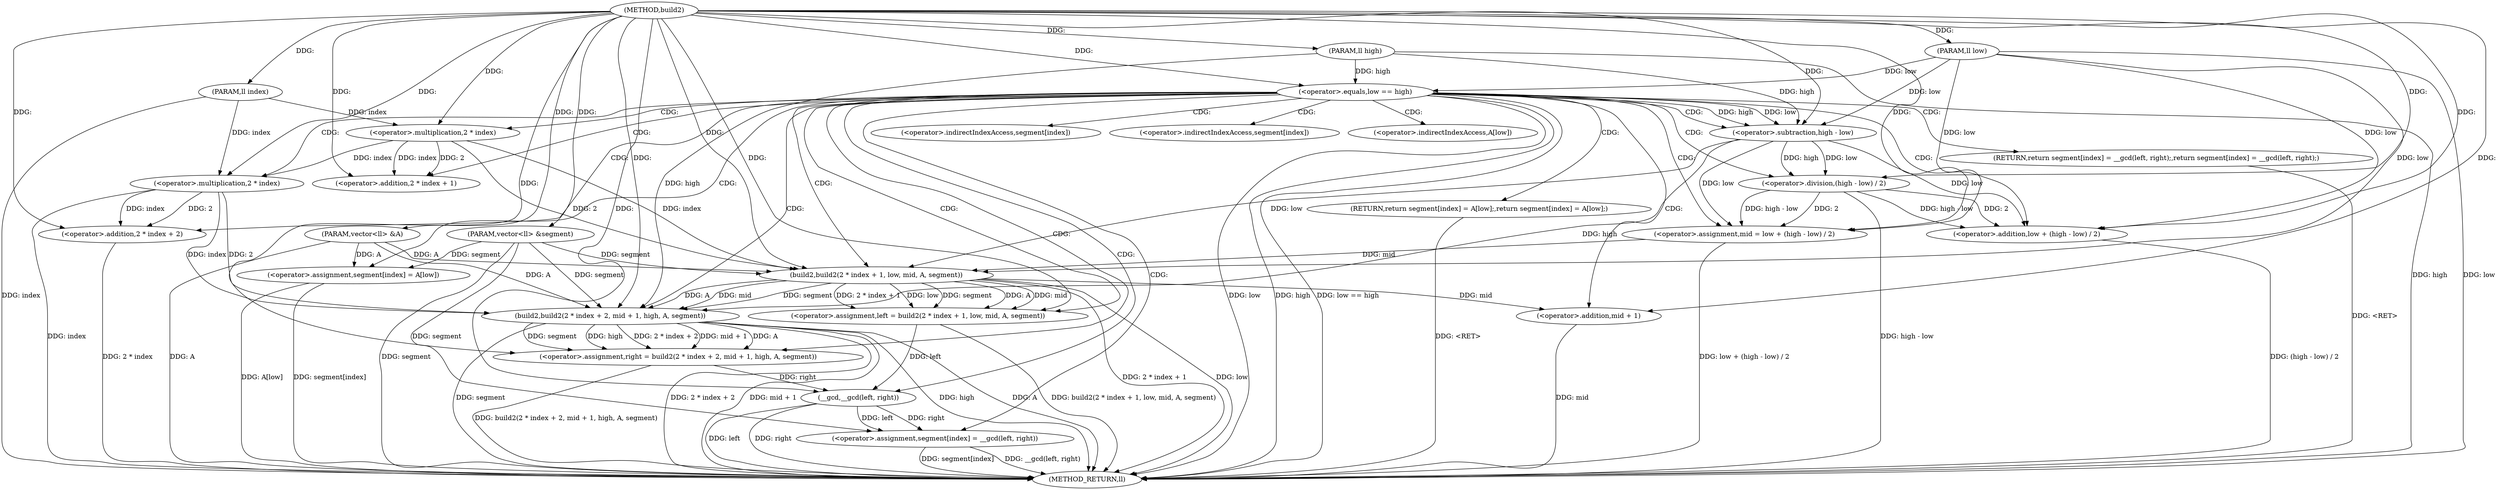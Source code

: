 digraph "build2" {  
"1000370" [label = "(METHOD,build2)" ]
"1000435" [label = "(METHOD_RETURN,ll)" ]
"1000371" [label = "(PARAM,ll index)" ]
"1000372" [label = "(PARAM,ll low)" ]
"1000373" [label = "(PARAM,ll high)" ]
"1000374" [label = "(PARAM,vector<ll> &A)" ]
"1000375" [label = "(PARAM,vector<ll> &segment)" ]
"1000390" [label = "(<operator>.assignment,mid = low + (high - low) / 2)" ]
"1000400" [label = "(<operator>.assignment,left = build2(2 * index + 1, low, mid, A, segment))" ]
"1000413" [label = "(<operator>.assignment,right = build2(2 * index + 2, mid + 1, high, A, segment))" ]
"1000427" [label = "(RETURN,return segment[index] = __gcd(left, right);,return segment[index] = __gcd(left, right);)" ]
"1000378" [label = "(<operator>.equals,low == high)" ]
"1000381" [label = "(RETURN,return segment[index] = A[low];,return segment[index] = A[low];)" ]
"1000428" [label = "(<operator>.assignment,segment[index] = __gcd(left, right))" ]
"1000382" [label = "(<operator>.assignment,segment[index] = A[low])" ]
"1000392" [label = "(<operator>.addition,low + (high - low) / 2)" ]
"1000402" [label = "(build2,build2(2 * index + 1, low, mid, A, segment))" ]
"1000415" [label = "(build2,build2(2 * index + 2, mid + 1, high, A, segment))" ]
"1000394" [label = "(<operator>.division,(high - low) / 2)" ]
"1000403" [label = "(<operator>.addition,2 * index + 1)" ]
"1000416" [label = "(<operator>.addition,2 * index + 2)" ]
"1000421" [label = "(<operator>.addition,mid + 1)" ]
"1000432" [label = "(__gcd,__gcd(left, right))" ]
"1000395" [label = "(<operator>.subtraction,high - low)" ]
"1000404" [label = "(<operator>.multiplication,2 * index)" ]
"1000417" [label = "(<operator>.multiplication,2 * index)" ]
"1000429" [label = "(<operator>.indirectIndexAccess,segment[index])" ]
"1000383" [label = "(<operator>.indirectIndexAccess,segment[index])" ]
"1000386" [label = "(<operator>.indirectIndexAccess,A[low])" ]
  "1000427" -> "1000435"  [ label = "DDG: <RET>"] 
  "1000381" -> "1000435"  [ label = "DDG: <RET>"] 
  "1000371" -> "1000435"  [ label = "DDG: index"] 
  "1000372" -> "1000435"  [ label = "DDG: low"] 
  "1000373" -> "1000435"  [ label = "DDG: high"] 
  "1000374" -> "1000435"  [ label = "DDG: A"] 
  "1000375" -> "1000435"  [ label = "DDG: segment"] 
  "1000378" -> "1000435"  [ label = "DDG: low"] 
  "1000378" -> "1000435"  [ label = "DDG: high"] 
  "1000378" -> "1000435"  [ label = "DDG: low == high"] 
  "1000394" -> "1000435"  [ label = "DDG: high - low"] 
  "1000392" -> "1000435"  [ label = "DDG: (high - low) / 2"] 
  "1000390" -> "1000435"  [ label = "DDG: low + (high - low) / 2"] 
  "1000402" -> "1000435"  [ label = "DDG: 2 * index + 1"] 
  "1000402" -> "1000435"  [ label = "DDG: low"] 
  "1000400" -> "1000435"  [ label = "DDG: build2(2 * index + 1, low, mid, A, segment)"] 
  "1000417" -> "1000435"  [ label = "DDG: index"] 
  "1000416" -> "1000435"  [ label = "DDG: 2 * index"] 
  "1000415" -> "1000435"  [ label = "DDG: 2 * index + 2"] 
  "1000421" -> "1000435"  [ label = "DDG: mid"] 
  "1000415" -> "1000435"  [ label = "DDG: mid + 1"] 
  "1000415" -> "1000435"  [ label = "DDG: high"] 
  "1000415" -> "1000435"  [ label = "DDG: A"] 
  "1000415" -> "1000435"  [ label = "DDG: segment"] 
  "1000413" -> "1000435"  [ label = "DDG: build2(2 * index + 2, mid + 1, high, A, segment)"] 
  "1000428" -> "1000435"  [ label = "DDG: segment[index]"] 
  "1000432" -> "1000435"  [ label = "DDG: left"] 
  "1000432" -> "1000435"  [ label = "DDG: right"] 
  "1000428" -> "1000435"  [ label = "DDG: __gcd(left, right)"] 
  "1000382" -> "1000435"  [ label = "DDG: segment[index]"] 
  "1000382" -> "1000435"  [ label = "DDG: A[low]"] 
  "1000370" -> "1000371"  [ label = "DDG: "] 
  "1000370" -> "1000372"  [ label = "DDG: "] 
  "1000370" -> "1000373"  [ label = "DDG: "] 
  "1000370" -> "1000374"  [ label = "DDG: "] 
  "1000370" -> "1000375"  [ label = "DDG: "] 
  "1000394" -> "1000390"  [ label = "DDG: high - low"] 
  "1000394" -> "1000390"  [ label = "DDG: 2"] 
  "1000395" -> "1000390"  [ label = "DDG: low"] 
  "1000372" -> "1000390"  [ label = "DDG: low"] 
  "1000370" -> "1000390"  [ label = "DDG: "] 
  "1000402" -> "1000400"  [ label = "DDG: A"] 
  "1000402" -> "1000400"  [ label = "DDG: mid"] 
  "1000402" -> "1000400"  [ label = "DDG: 2 * index + 1"] 
  "1000402" -> "1000400"  [ label = "DDG: low"] 
  "1000402" -> "1000400"  [ label = "DDG: segment"] 
  "1000415" -> "1000413"  [ label = "DDG: segment"] 
  "1000415" -> "1000413"  [ label = "DDG: high"] 
  "1000415" -> "1000413"  [ label = "DDG: 2 * index + 2"] 
  "1000415" -> "1000413"  [ label = "DDG: mid + 1"] 
  "1000415" -> "1000413"  [ label = "DDG: A"] 
  "1000370" -> "1000400"  [ label = "DDG: "] 
  "1000370" -> "1000413"  [ label = "DDG: "] 
  "1000432" -> "1000428"  [ label = "DDG: right"] 
  "1000432" -> "1000428"  [ label = "DDG: left"] 
  "1000372" -> "1000378"  [ label = "DDG: low"] 
  "1000370" -> "1000378"  [ label = "DDG: "] 
  "1000373" -> "1000378"  [ label = "DDG: high"] 
  "1000374" -> "1000382"  [ label = "DDG: A"] 
  "1000395" -> "1000392"  [ label = "DDG: low"] 
  "1000372" -> "1000392"  [ label = "DDG: low"] 
  "1000370" -> "1000392"  [ label = "DDG: "] 
  "1000394" -> "1000392"  [ label = "DDG: high - low"] 
  "1000394" -> "1000392"  [ label = "DDG: 2"] 
  "1000374" -> "1000402"  [ label = "DDG: A"] 
  "1000370" -> "1000402"  [ label = "DDG: "] 
  "1000390" -> "1000402"  [ label = "DDG: mid"] 
  "1000372" -> "1000402"  [ label = "DDG: low"] 
  "1000395" -> "1000402"  [ label = "DDG: low"] 
  "1000375" -> "1000402"  [ label = "DDG: segment"] 
  "1000404" -> "1000402"  [ label = "DDG: index"] 
  "1000404" -> "1000402"  [ label = "DDG: 2"] 
  "1000402" -> "1000415"  [ label = "DDG: segment"] 
  "1000375" -> "1000415"  [ label = "DDG: segment"] 
  "1000370" -> "1000415"  [ label = "DDG: "] 
  "1000395" -> "1000415"  [ label = "DDG: high"] 
  "1000373" -> "1000415"  [ label = "DDG: high"] 
  "1000402" -> "1000415"  [ label = "DDG: A"] 
  "1000374" -> "1000415"  [ label = "DDG: A"] 
  "1000402" -> "1000415"  [ label = "DDG: mid"] 
  "1000417" -> "1000415"  [ label = "DDG: 2"] 
  "1000417" -> "1000415"  [ label = "DDG: index"] 
  "1000375" -> "1000428"  [ label = "DDG: segment"] 
  "1000375" -> "1000382"  [ label = "DDG: segment"] 
  "1000395" -> "1000394"  [ label = "DDG: low"] 
  "1000395" -> "1000394"  [ label = "DDG: high"] 
  "1000370" -> "1000394"  [ label = "DDG: "] 
  "1000404" -> "1000403"  [ label = "DDG: index"] 
  "1000404" -> "1000403"  [ label = "DDG: 2"] 
  "1000370" -> "1000403"  [ label = "DDG: "] 
  "1000417" -> "1000416"  [ label = "DDG: 2"] 
  "1000417" -> "1000416"  [ label = "DDG: index"] 
  "1000370" -> "1000416"  [ label = "DDG: "] 
  "1000402" -> "1000421"  [ label = "DDG: mid"] 
  "1000370" -> "1000421"  [ label = "DDG: "] 
  "1000400" -> "1000432"  [ label = "DDG: left"] 
  "1000370" -> "1000432"  [ label = "DDG: "] 
  "1000413" -> "1000432"  [ label = "DDG: right"] 
  "1000378" -> "1000395"  [ label = "DDG: high"] 
  "1000373" -> "1000395"  [ label = "DDG: high"] 
  "1000370" -> "1000395"  [ label = "DDG: "] 
  "1000378" -> "1000395"  [ label = "DDG: low"] 
  "1000372" -> "1000395"  [ label = "DDG: low"] 
  "1000370" -> "1000404"  [ label = "DDG: "] 
  "1000371" -> "1000404"  [ label = "DDG: index"] 
  "1000370" -> "1000417"  [ label = "DDG: "] 
  "1000404" -> "1000417"  [ label = "DDG: index"] 
  "1000371" -> "1000417"  [ label = "DDG: index"] 
  "1000378" -> "1000427"  [ label = "CDG: "] 
  "1000378" -> "1000417"  [ label = "CDG: "] 
  "1000378" -> "1000415"  [ label = "CDG: "] 
  "1000378" -> "1000392"  [ label = "CDG: "] 
  "1000378" -> "1000400"  [ label = "CDG: "] 
  "1000378" -> "1000432"  [ label = "CDG: "] 
  "1000378" -> "1000404"  [ label = "CDG: "] 
  "1000378" -> "1000403"  [ label = "CDG: "] 
  "1000378" -> "1000383"  [ label = "CDG: "] 
  "1000378" -> "1000382"  [ label = "CDG: "] 
  "1000378" -> "1000413"  [ label = "CDG: "] 
  "1000378" -> "1000429"  [ label = "CDG: "] 
  "1000378" -> "1000390"  [ label = "CDG: "] 
  "1000378" -> "1000394"  [ label = "CDG: "] 
  "1000378" -> "1000402"  [ label = "CDG: "] 
  "1000378" -> "1000421"  [ label = "CDG: "] 
  "1000378" -> "1000395"  [ label = "CDG: "] 
  "1000378" -> "1000381"  [ label = "CDG: "] 
  "1000378" -> "1000428"  [ label = "CDG: "] 
  "1000378" -> "1000416"  [ label = "CDG: "] 
  "1000378" -> "1000386"  [ label = "CDG: "] 
}
